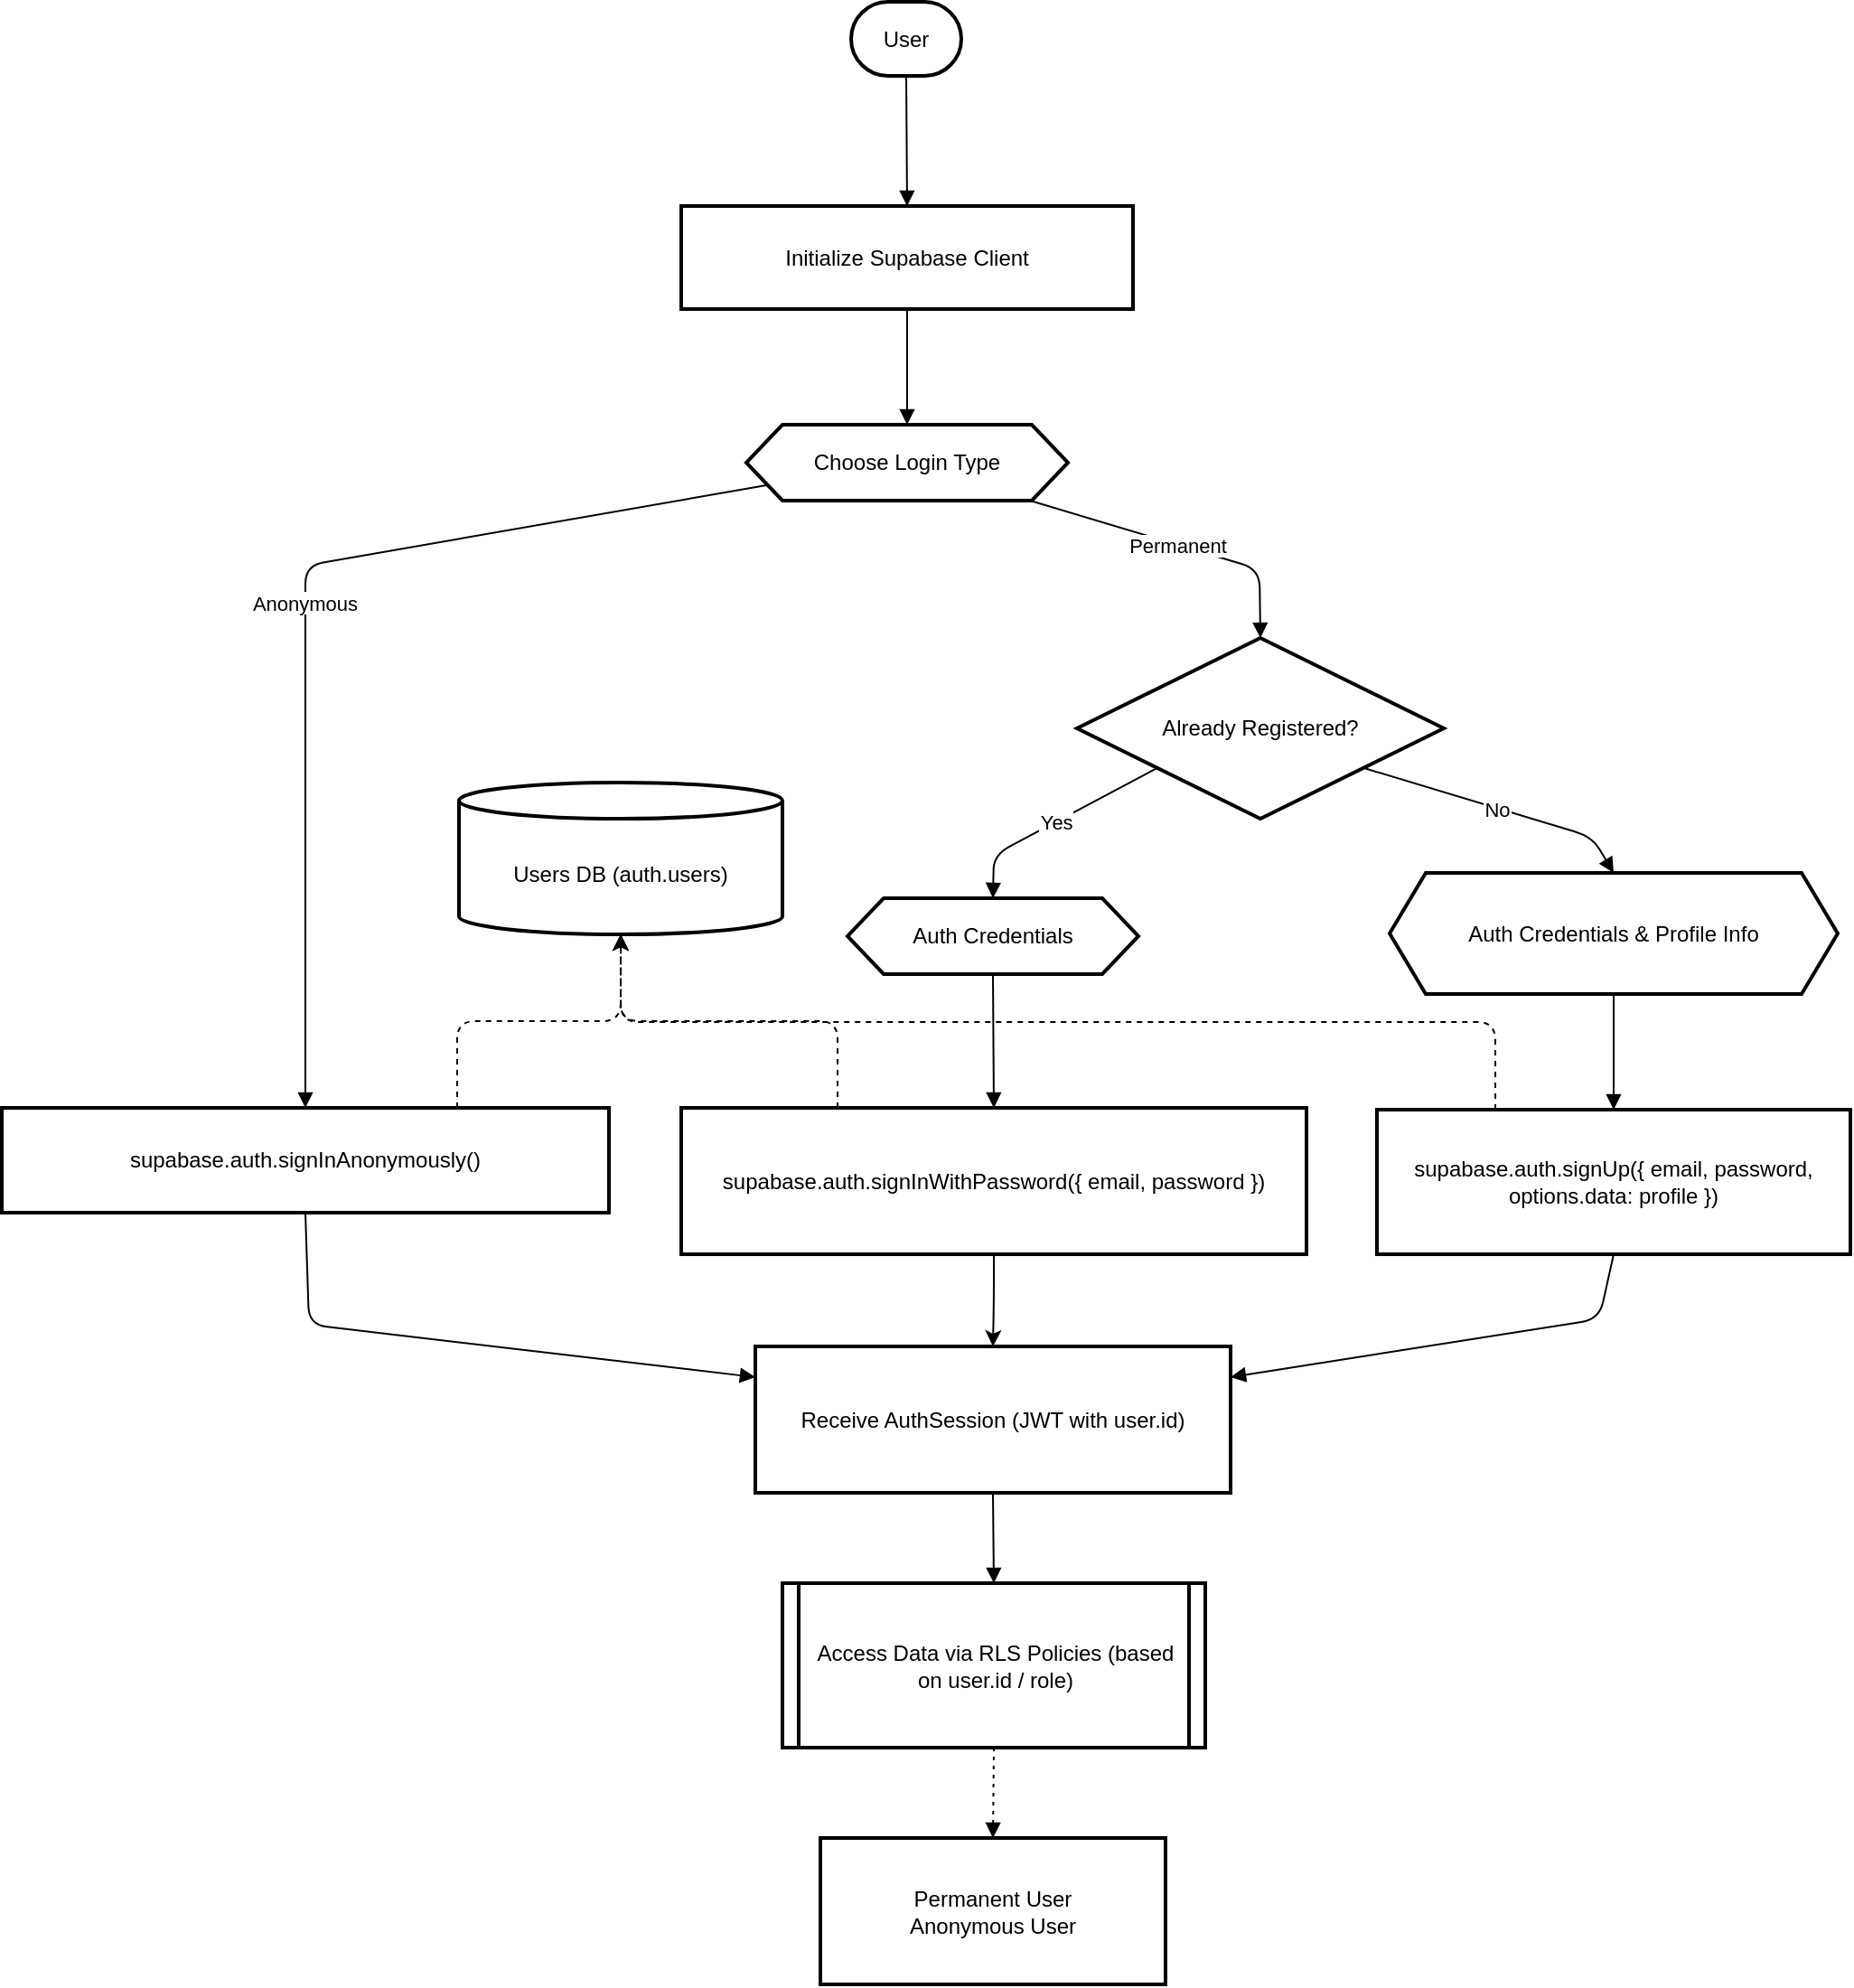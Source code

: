 <mxfile version="28.0.7">
  <diagram name="Page-1" id="FBsGoQmVHKitfUq6xBI2">
    <mxGraphModel dx="366" dy="1439" grid="1" gridSize="10" guides="1" tooltips="1" connect="1" arrows="1" fold="1" page="1" pageScale="1" pageWidth="850" pageHeight="1100" math="0" shadow="0">
      <root>
        <mxCell id="0" />
        <mxCell id="1" parent="0" />
        <mxCell id="m7NwicxC0f-8K4v_cYck-75" value="User" style="rounded=1;whiteSpace=wrap;arcSize=50;strokeWidth=2;" vertex="1" parent="1">
          <mxGeometry x="1350" y="168" width="61" height="41" as="geometry" />
        </mxCell>
        <mxCell id="m7NwicxC0f-8K4v_cYck-76" value="Initialize Supabase Client" style="whiteSpace=wrap;strokeWidth=2;" vertex="1" parent="1">
          <mxGeometry x="1256" y="281" width="250" height="57" as="geometry" />
        </mxCell>
        <mxCell id="m7NwicxC0f-8K4v_cYck-77" value="Choose Login Type" style="shape=hexagon;perimeter=hexagonPerimeter2;fixedSize=1;strokeWidth=2;whiteSpace=wrap;" vertex="1" parent="1">
          <mxGeometry x="1292" y="402" width="178" height="42" as="geometry" />
        </mxCell>
        <mxCell id="m7NwicxC0f-8K4v_cYck-78" value="supabase.auth.signInAnonymously()" style="whiteSpace=wrap;strokeWidth=2;" vertex="1" parent="1">
          <mxGeometry x="880" y="780" width="336" height="58" as="geometry" />
        </mxCell>
        <mxCell id="m7NwicxC0f-8K4v_cYck-79" value="Already Registered?" style="rhombus;strokeWidth=2;whiteSpace=wrap;" vertex="1" parent="1">
          <mxGeometry x="1475" y="520" width="203" height="100" as="geometry" />
        </mxCell>
        <mxCell id="m7NwicxC0f-8K4v_cYck-80" value="Auth Credentials" style="shape=hexagon;perimeter=hexagonPerimeter2;fixedSize=1;strokeWidth=2;whiteSpace=wrap;" vertex="1" parent="1">
          <mxGeometry x="1348" y="664" width="161" height="42" as="geometry" />
        </mxCell>
        <mxCell id="m7NwicxC0f-8K4v_cYck-107" style="edgeStyle=orthogonalEdgeStyle;rounded=1;orthogonalLoop=1;jettySize=auto;html=1;exitX=0.5;exitY=1;exitDx=0;exitDy=0;entryX=0.5;entryY=0;entryDx=0;entryDy=0;curved=0;" edge="1" parent="1" source="m7NwicxC0f-8K4v_cYck-81" target="m7NwicxC0f-8K4v_cYck-88">
          <mxGeometry relative="1" as="geometry" />
        </mxCell>
        <mxCell id="m7NwicxC0f-8K4v_cYck-110" style="edgeStyle=orthogonalEdgeStyle;rounded=1;orthogonalLoop=1;jettySize=auto;html=1;exitX=0.25;exitY=0;exitDx=0;exitDy=0;entryX=0.5;entryY=1;entryDx=0;entryDy=0;entryPerimeter=0;curved=0;dashed=1;" edge="1" parent="1" source="m7NwicxC0f-8K4v_cYck-81" target="m7NwicxC0f-8K4v_cYck-85">
          <mxGeometry relative="1" as="geometry">
            <mxPoint x="1220.0" y="680" as="targetPoint" />
          </mxGeometry>
        </mxCell>
        <mxCell id="m7NwicxC0f-8K4v_cYck-81" value="supabase.auth.signInWithPassword({ email, password })" style="whiteSpace=wrap;strokeWidth=2;" vertex="1" parent="1">
          <mxGeometry x="1256" y="780" width="346" height="81" as="geometry" />
        </mxCell>
        <mxCell id="m7NwicxC0f-8K4v_cYck-82" value="Auth Credentials &amp; Profile Info" style="shape=hexagon;perimeter=hexagonPerimeter2;fixedSize=1;strokeWidth=2;whiteSpace=wrap;" vertex="1" parent="1">
          <mxGeometry x="1648" y="650" width="248" height="67" as="geometry" />
        </mxCell>
        <mxCell id="m7NwicxC0f-8K4v_cYck-83" value="supabase.auth.signUp({ email, password, options.data: profile })" style="whiteSpace=wrap;strokeWidth=2;" vertex="1" parent="1">
          <mxGeometry x="1641" y="781" width="262" height="80" as="geometry" />
        </mxCell>
        <mxCell id="m7NwicxC0f-8K4v_cYck-85" value="Users DB (auth.users)" style="shape=cylinder3;boundedLbl=1;backgroundOutline=1;size=10;strokeWidth=2;whiteSpace=wrap;" vertex="1" parent="1">
          <mxGeometry x="1133" y="600" width="179" height="84" as="geometry" />
        </mxCell>
        <mxCell id="m7NwicxC0f-8K4v_cYck-88" value="Receive AuthSession (JWT with user.id)" style="whiteSpace=wrap;strokeWidth=2;" vertex="1" parent="1">
          <mxGeometry x="1297" y="912" width="263" height="81" as="geometry" />
        </mxCell>
        <mxCell id="m7NwicxC0f-8K4v_cYck-89" value="Access Data via RLS Policies (based on user.id / role)" style="strokeWidth=2;shape=process;whiteSpace=wrap;size=0.04;" vertex="1" parent="1">
          <mxGeometry x="1312" y="1043" width="234" height="91" as="geometry" />
        </mxCell>
        <mxCell id="m7NwicxC0f-8K4v_cYck-90" value="Permanent User&#xa;                                  Anonymous User" style="whiteSpace=wrap;strokeWidth=2;" vertex="1" parent="1">
          <mxGeometry x="1333" y="1184" width="191" height="81" as="geometry" />
        </mxCell>
        <mxCell id="m7NwicxC0f-8K4v_cYck-91" value="" style="curved=0;startArrow=none;endArrow=block;exitX=0.5;exitY=1.01;entryX=0.5;entryY=0;rounded=1;" edge="1" parent="1" source="m7NwicxC0f-8K4v_cYck-75" target="m7NwicxC0f-8K4v_cYck-76">
          <mxGeometry relative="1" as="geometry">
            <Array as="points" />
          </mxGeometry>
        </mxCell>
        <mxCell id="m7NwicxC0f-8K4v_cYck-92" value="" style="curved=0;startArrow=none;endArrow=block;exitX=0.5;exitY=1.01;entryX=0.5;entryY=0;rounded=1;" edge="1" parent="1" source="m7NwicxC0f-8K4v_cYck-76" target="m7NwicxC0f-8K4v_cYck-77">
          <mxGeometry relative="1" as="geometry">
            <Array as="points" />
          </mxGeometry>
        </mxCell>
        <mxCell id="m7NwicxC0f-8K4v_cYck-93" value="Anonymous" style="curved=0;startArrow=none;endArrow=block;exitX=0;exitY=0.84;entryX=0.5;entryY=0.01;rounded=1;" edge="1" parent="1" source="m7NwicxC0f-8K4v_cYck-77" target="m7NwicxC0f-8K4v_cYck-78">
          <mxGeometry relative="1" as="geometry">
            <Array as="points">
              <mxPoint x="1048" y="480" />
            </Array>
          </mxGeometry>
        </mxCell>
        <mxCell id="m7NwicxC0f-8K4v_cYck-94" value="Permanent" style="curved=0;startArrow=none;endArrow=block;exitX=0.89;exitY=1.01;entryX=0.5;entryY=0;rounded=1;" edge="1" parent="1" source="m7NwicxC0f-8K4v_cYck-77" target="m7NwicxC0f-8K4v_cYck-79">
          <mxGeometry relative="1" as="geometry">
            <Array as="points">
              <mxPoint x="1576" y="482" />
            </Array>
          </mxGeometry>
        </mxCell>
        <mxCell id="m7NwicxC0f-8K4v_cYck-95" value="Yes" style="curved=0;startArrow=none;endArrow=block;exitX=0;exitY=0.89;entryX=0.5;entryY=0;rounded=1;entryDx=0;entryDy=0;" edge="1" parent="1" source="m7NwicxC0f-8K4v_cYck-79" target="m7NwicxC0f-8K4v_cYck-80">
          <mxGeometry relative="1" as="geometry">
            <Array as="points">
              <mxPoint x="1429" y="640" />
            </Array>
          </mxGeometry>
        </mxCell>
        <mxCell id="m7NwicxC0f-8K4v_cYck-96" value="" style="curved=0;startArrow=none;endArrow=block;exitX=0.5;exitY=1.01;entryX=0.5;entryY=0.01;rounded=1;" edge="1" parent="1" source="m7NwicxC0f-8K4v_cYck-80" target="m7NwicxC0f-8K4v_cYck-81">
          <mxGeometry relative="1" as="geometry">
            <Array as="points" />
          </mxGeometry>
        </mxCell>
        <mxCell id="m7NwicxC0f-8K4v_cYck-97" value="No" style="curved=0;startArrow=none;endArrow=block;exitX=1;exitY=0.89;entryX=0.5;entryY=0;rounded=1;" edge="1" parent="1" source="m7NwicxC0f-8K4v_cYck-79" target="m7NwicxC0f-8K4v_cYck-82">
          <mxGeometry relative="1" as="geometry">
            <Array as="points">
              <mxPoint x="1760" y="630" />
            </Array>
          </mxGeometry>
        </mxCell>
        <mxCell id="m7NwicxC0f-8K4v_cYck-98" value="" style="curved=0;startArrow=none;endArrow=block;exitX=0.5;exitY=1;entryX=0.5;entryY=0;rounded=1;exitDx=0;exitDy=0;" edge="1" parent="1" source="m7NwicxC0f-8K4v_cYck-82" target="m7NwicxC0f-8K4v_cYck-83">
          <mxGeometry relative="1" as="geometry">
            <Array as="points" />
          </mxGeometry>
        </mxCell>
        <mxCell id="m7NwicxC0f-8K4v_cYck-102" value="" style="curved=0;startArrow=none;endArrow=block;exitX=0.5;exitY=1;entryX=0;entryY=0.21;rounded=1;" edge="1" parent="1" source="m7NwicxC0f-8K4v_cYck-78" target="m7NwicxC0f-8K4v_cYck-88">
          <mxGeometry relative="1" as="geometry">
            <Array as="points">
              <mxPoint x="1050" y="900" />
            </Array>
          </mxGeometry>
        </mxCell>
        <mxCell id="m7NwicxC0f-8K4v_cYck-104" value="" style="curved=0;startArrow=none;endArrow=block;exitX=0.5;exitY=1;entryX=1;entryY=0.21;rounded=1;" edge="1" parent="1" source="m7NwicxC0f-8K4v_cYck-83" target="m7NwicxC0f-8K4v_cYck-88">
          <mxGeometry relative="1" as="geometry">
            <Array as="points">
              <mxPoint x="1764" y="897" />
            </Array>
          </mxGeometry>
        </mxCell>
        <mxCell id="m7NwicxC0f-8K4v_cYck-105" value="" style="curved=0;startArrow=none;endArrow=block;exitX=0.5;exitY=1;entryX=0.5;entryY=0;rounded=1;" edge="1" parent="1" source="m7NwicxC0f-8K4v_cYck-88" target="m7NwicxC0f-8K4v_cYck-89">
          <mxGeometry relative="1" as="geometry">
            <Array as="points" />
          </mxGeometry>
        </mxCell>
        <mxCell id="m7NwicxC0f-8K4v_cYck-106" value="" style="curved=0;dashed=1;dashPattern=2 3;startArrow=none;endArrow=block;exitX=0.5;exitY=1;entryX=0.5;entryY=0;rounded=1;" edge="1" parent="1" source="m7NwicxC0f-8K4v_cYck-89" target="m7NwicxC0f-8K4v_cYck-90">
          <mxGeometry relative="1" as="geometry">
            <Array as="points" />
          </mxGeometry>
        </mxCell>
        <mxCell id="m7NwicxC0f-8K4v_cYck-109" style="edgeStyle=orthogonalEdgeStyle;rounded=1;orthogonalLoop=1;jettySize=auto;html=1;exitX=0.75;exitY=0;exitDx=0;exitDy=0;entryX=0.5;entryY=1;entryDx=0;entryDy=0;entryPerimeter=0;curved=0;dashed=1;" edge="1" parent="1" source="m7NwicxC0f-8K4v_cYck-78" target="m7NwicxC0f-8K4v_cYck-85">
          <mxGeometry relative="1" as="geometry" />
        </mxCell>
        <mxCell id="m7NwicxC0f-8K4v_cYck-111" style="edgeStyle=orthogonalEdgeStyle;rounded=1;orthogonalLoop=1;jettySize=auto;html=1;exitX=0.25;exitY=0;exitDx=0;exitDy=0;entryX=0.5;entryY=1;entryDx=0;entryDy=0;entryPerimeter=0;curved=0;dashed=1;" edge="1" parent="1" source="m7NwicxC0f-8K4v_cYck-83" target="m7NwicxC0f-8K4v_cYck-85">
          <mxGeometry relative="1" as="geometry" />
        </mxCell>
      </root>
    </mxGraphModel>
  </diagram>
</mxfile>
